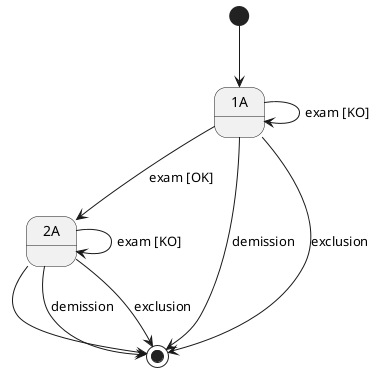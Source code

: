 @startuml

'----- etudiant lamda
[*] --> 1A
1A --> 2A : exam [OK]
2A --> [*]

'redoublant
1A --> 1A : exam [KO]
2A --> 2A : exam [KO]
'1A : exam [KO] / redoubler
'demission
1A --> [*] : demission
2A --> [*] : demission
1A --> [*] : exclusion
2A --> [*] : exclusion

@enduml
